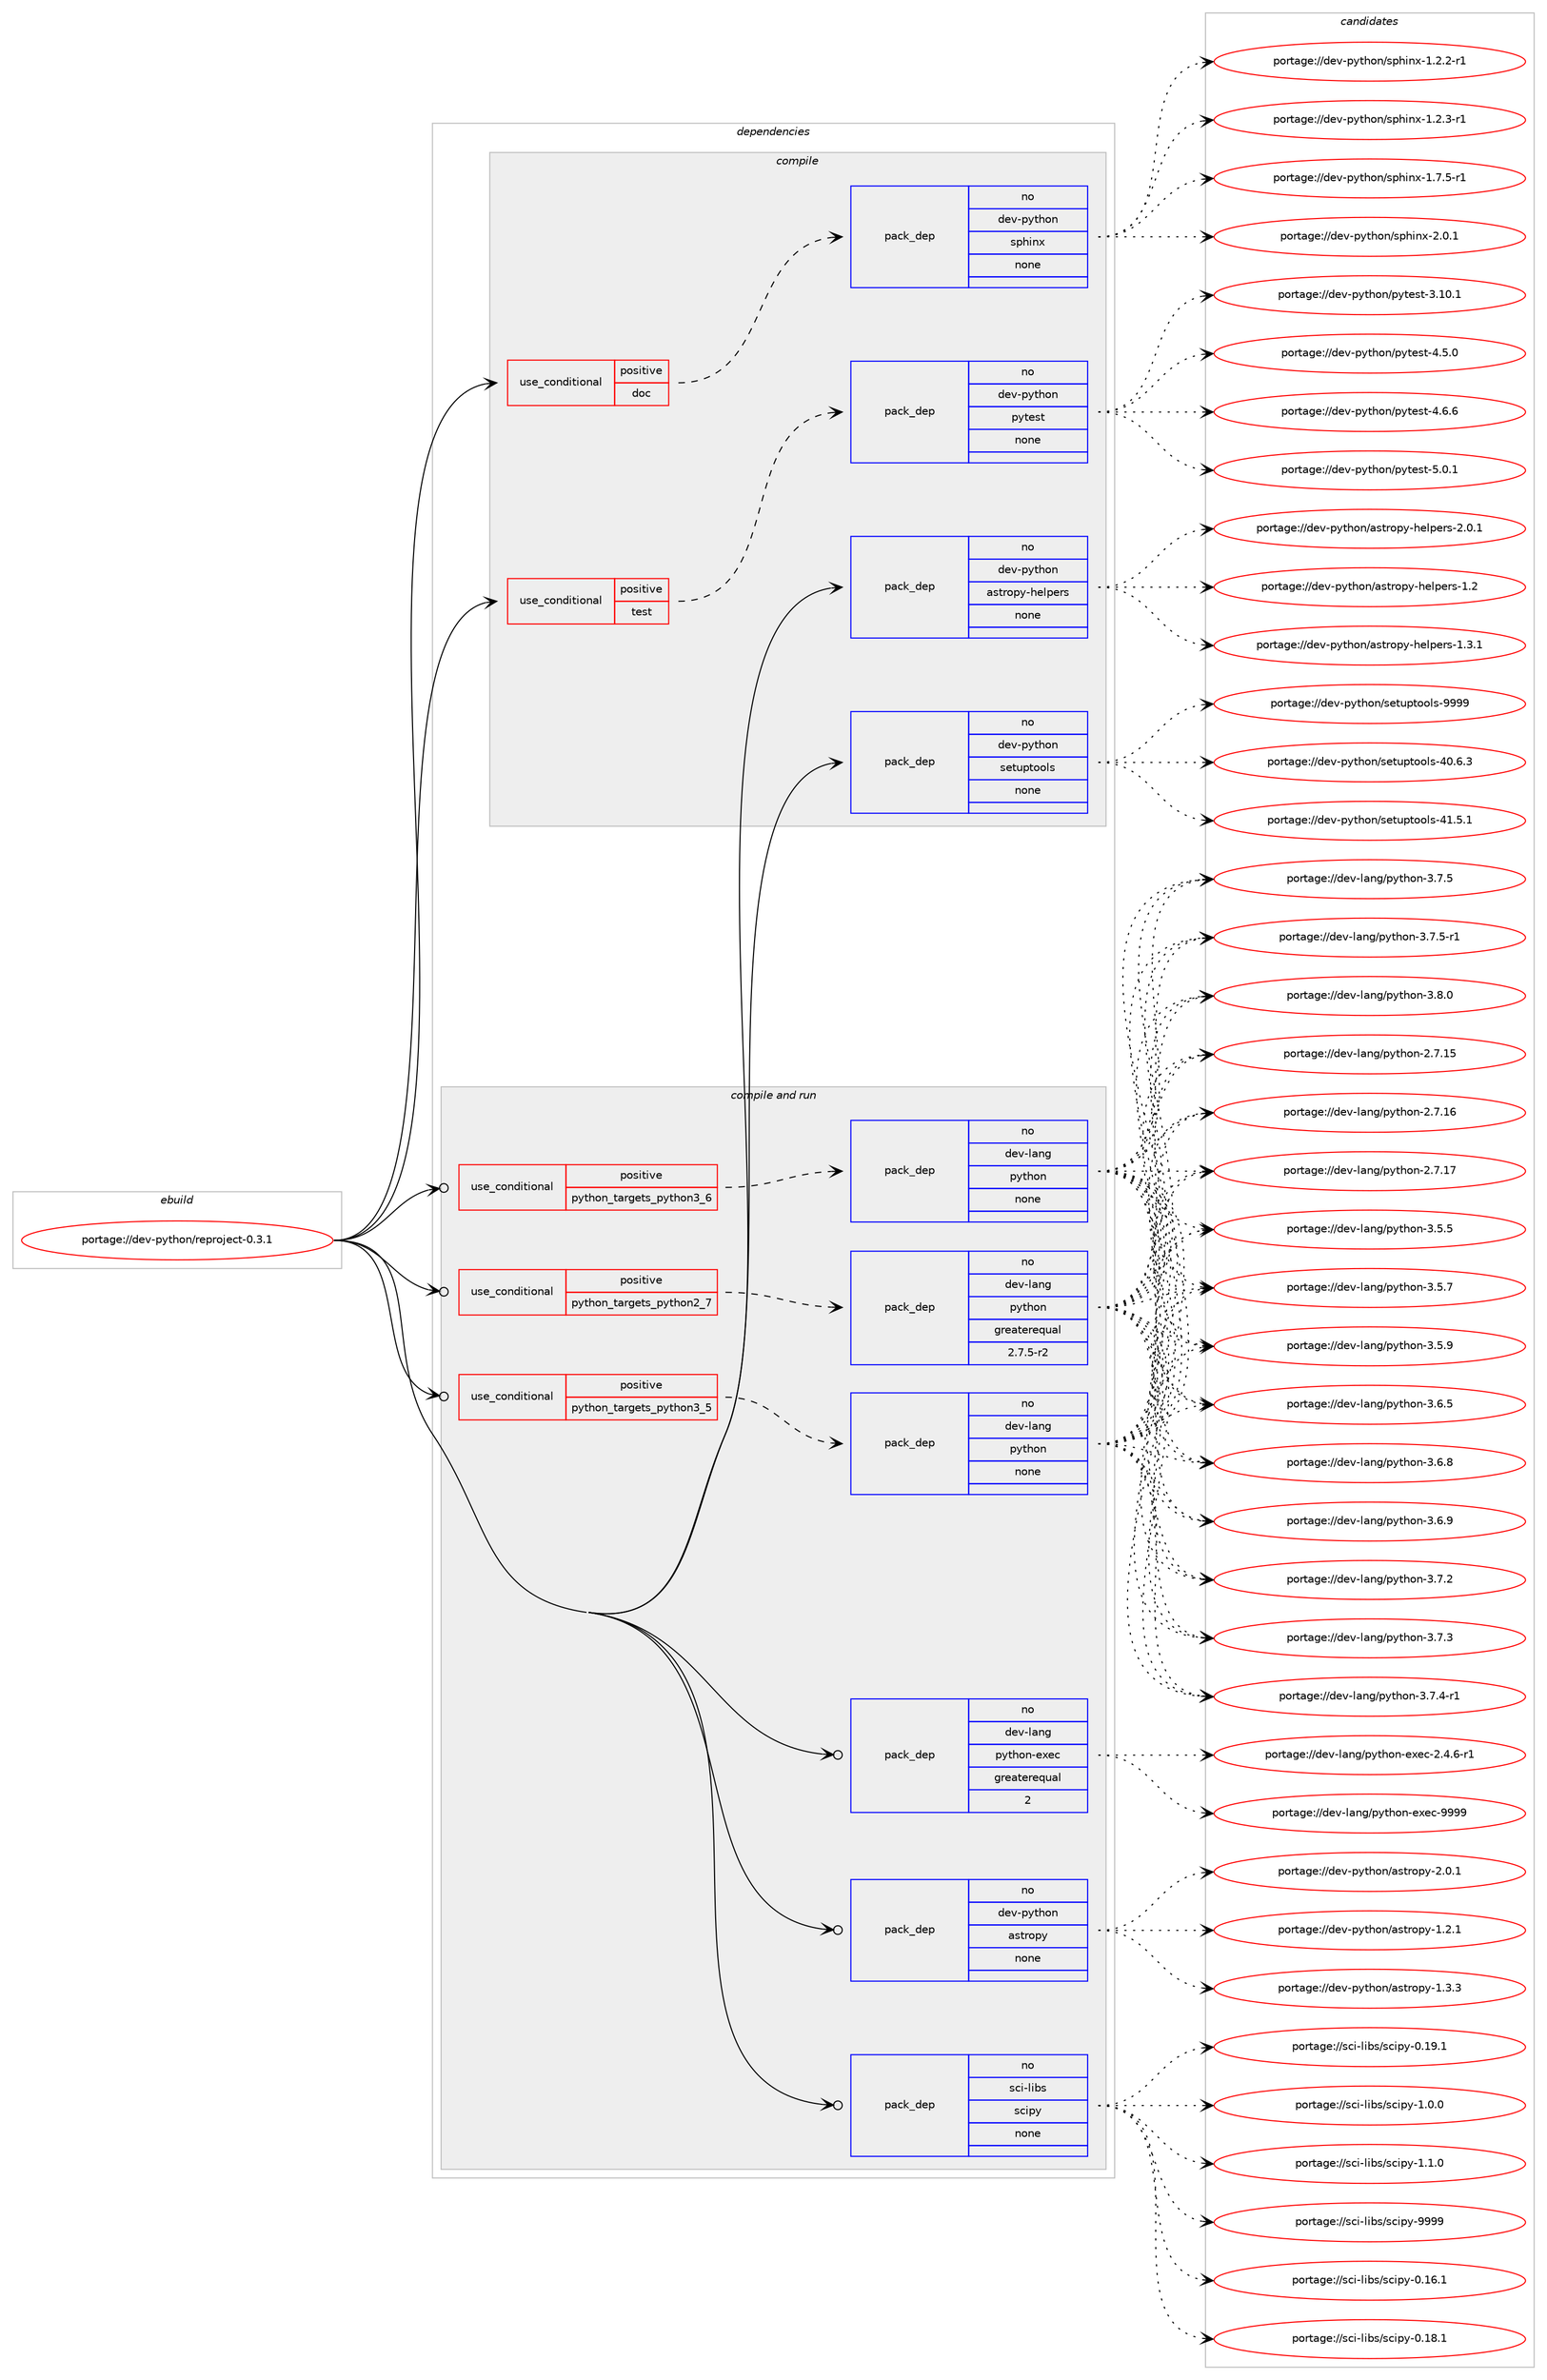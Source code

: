 digraph prolog {

# *************
# Graph options
# *************

newrank=true;
concentrate=true;
compound=true;
graph [rankdir=LR,fontname=Helvetica,fontsize=10,ranksep=1.5];#, ranksep=2.5, nodesep=0.2];
edge  [arrowhead=vee];
node  [fontname=Helvetica,fontsize=10];

# **********
# The ebuild
# **********

subgraph cluster_leftcol {
color=gray;
label=<<i>ebuild</i>>;
id [label="portage://dev-python/reproject-0.3.1", color=red, width=4, href="../dev-python/reproject-0.3.1.svg"];
}

# ****************
# The dependencies
# ****************

subgraph cluster_midcol {
color=gray;
label=<<i>dependencies</i>>;
subgraph cluster_compile {
fillcolor="#eeeeee";
style=filled;
label=<<i>compile</i>>;
subgraph cond37914 {
dependency170108 [label=<<TABLE BORDER="0" CELLBORDER="1" CELLSPACING="0" CELLPADDING="4"><TR><TD ROWSPAN="3" CELLPADDING="10">use_conditional</TD></TR><TR><TD>positive</TD></TR><TR><TD>doc</TD></TR></TABLE>>, shape=none, color=red];
subgraph pack128791 {
dependency170109 [label=<<TABLE BORDER="0" CELLBORDER="1" CELLSPACING="0" CELLPADDING="4" WIDTH="220"><TR><TD ROWSPAN="6" CELLPADDING="30">pack_dep</TD></TR><TR><TD WIDTH="110">no</TD></TR><TR><TD>dev-python</TD></TR><TR><TD>sphinx</TD></TR><TR><TD>none</TD></TR><TR><TD></TD></TR></TABLE>>, shape=none, color=blue];
}
dependency170108:e -> dependency170109:w [weight=20,style="dashed",arrowhead="vee"];
}
id:e -> dependency170108:w [weight=20,style="solid",arrowhead="vee"];
subgraph cond37915 {
dependency170110 [label=<<TABLE BORDER="0" CELLBORDER="1" CELLSPACING="0" CELLPADDING="4"><TR><TD ROWSPAN="3" CELLPADDING="10">use_conditional</TD></TR><TR><TD>positive</TD></TR><TR><TD>test</TD></TR></TABLE>>, shape=none, color=red];
subgraph pack128792 {
dependency170111 [label=<<TABLE BORDER="0" CELLBORDER="1" CELLSPACING="0" CELLPADDING="4" WIDTH="220"><TR><TD ROWSPAN="6" CELLPADDING="30">pack_dep</TD></TR><TR><TD WIDTH="110">no</TD></TR><TR><TD>dev-python</TD></TR><TR><TD>pytest</TD></TR><TR><TD>none</TD></TR><TR><TD></TD></TR></TABLE>>, shape=none, color=blue];
}
dependency170110:e -> dependency170111:w [weight=20,style="dashed",arrowhead="vee"];
}
id:e -> dependency170110:w [weight=20,style="solid",arrowhead="vee"];
subgraph pack128793 {
dependency170112 [label=<<TABLE BORDER="0" CELLBORDER="1" CELLSPACING="0" CELLPADDING="4" WIDTH="220"><TR><TD ROWSPAN="6" CELLPADDING="30">pack_dep</TD></TR><TR><TD WIDTH="110">no</TD></TR><TR><TD>dev-python</TD></TR><TR><TD>astropy-helpers</TD></TR><TR><TD>none</TD></TR><TR><TD></TD></TR></TABLE>>, shape=none, color=blue];
}
id:e -> dependency170112:w [weight=20,style="solid",arrowhead="vee"];
subgraph pack128794 {
dependency170113 [label=<<TABLE BORDER="0" CELLBORDER="1" CELLSPACING="0" CELLPADDING="4" WIDTH="220"><TR><TD ROWSPAN="6" CELLPADDING="30">pack_dep</TD></TR><TR><TD WIDTH="110">no</TD></TR><TR><TD>dev-python</TD></TR><TR><TD>setuptools</TD></TR><TR><TD>none</TD></TR><TR><TD></TD></TR></TABLE>>, shape=none, color=blue];
}
id:e -> dependency170113:w [weight=20,style="solid",arrowhead="vee"];
}
subgraph cluster_compileandrun {
fillcolor="#eeeeee";
style=filled;
label=<<i>compile and run</i>>;
subgraph cond37916 {
dependency170114 [label=<<TABLE BORDER="0" CELLBORDER="1" CELLSPACING="0" CELLPADDING="4"><TR><TD ROWSPAN="3" CELLPADDING="10">use_conditional</TD></TR><TR><TD>positive</TD></TR><TR><TD>python_targets_python2_7</TD></TR></TABLE>>, shape=none, color=red];
subgraph pack128795 {
dependency170115 [label=<<TABLE BORDER="0" CELLBORDER="1" CELLSPACING="0" CELLPADDING="4" WIDTH="220"><TR><TD ROWSPAN="6" CELLPADDING="30">pack_dep</TD></TR><TR><TD WIDTH="110">no</TD></TR><TR><TD>dev-lang</TD></TR><TR><TD>python</TD></TR><TR><TD>greaterequal</TD></TR><TR><TD>2.7.5-r2</TD></TR></TABLE>>, shape=none, color=blue];
}
dependency170114:e -> dependency170115:w [weight=20,style="dashed",arrowhead="vee"];
}
id:e -> dependency170114:w [weight=20,style="solid",arrowhead="odotvee"];
subgraph cond37917 {
dependency170116 [label=<<TABLE BORDER="0" CELLBORDER="1" CELLSPACING="0" CELLPADDING="4"><TR><TD ROWSPAN="3" CELLPADDING="10">use_conditional</TD></TR><TR><TD>positive</TD></TR><TR><TD>python_targets_python3_5</TD></TR></TABLE>>, shape=none, color=red];
subgraph pack128796 {
dependency170117 [label=<<TABLE BORDER="0" CELLBORDER="1" CELLSPACING="0" CELLPADDING="4" WIDTH="220"><TR><TD ROWSPAN="6" CELLPADDING="30">pack_dep</TD></TR><TR><TD WIDTH="110">no</TD></TR><TR><TD>dev-lang</TD></TR><TR><TD>python</TD></TR><TR><TD>none</TD></TR><TR><TD></TD></TR></TABLE>>, shape=none, color=blue];
}
dependency170116:e -> dependency170117:w [weight=20,style="dashed",arrowhead="vee"];
}
id:e -> dependency170116:w [weight=20,style="solid",arrowhead="odotvee"];
subgraph cond37918 {
dependency170118 [label=<<TABLE BORDER="0" CELLBORDER="1" CELLSPACING="0" CELLPADDING="4"><TR><TD ROWSPAN="3" CELLPADDING="10">use_conditional</TD></TR><TR><TD>positive</TD></TR><TR><TD>python_targets_python3_6</TD></TR></TABLE>>, shape=none, color=red];
subgraph pack128797 {
dependency170119 [label=<<TABLE BORDER="0" CELLBORDER="1" CELLSPACING="0" CELLPADDING="4" WIDTH="220"><TR><TD ROWSPAN="6" CELLPADDING="30">pack_dep</TD></TR><TR><TD WIDTH="110">no</TD></TR><TR><TD>dev-lang</TD></TR><TR><TD>python</TD></TR><TR><TD>none</TD></TR><TR><TD></TD></TR></TABLE>>, shape=none, color=blue];
}
dependency170118:e -> dependency170119:w [weight=20,style="dashed",arrowhead="vee"];
}
id:e -> dependency170118:w [weight=20,style="solid",arrowhead="odotvee"];
subgraph pack128798 {
dependency170120 [label=<<TABLE BORDER="0" CELLBORDER="1" CELLSPACING="0" CELLPADDING="4" WIDTH="220"><TR><TD ROWSPAN="6" CELLPADDING="30">pack_dep</TD></TR><TR><TD WIDTH="110">no</TD></TR><TR><TD>dev-lang</TD></TR><TR><TD>python-exec</TD></TR><TR><TD>greaterequal</TD></TR><TR><TD>2</TD></TR></TABLE>>, shape=none, color=blue];
}
id:e -> dependency170120:w [weight=20,style="solid",arrowhead="odotvee"];
subgraph pack128799 {
dependency170121 [label=<<TABLE BORDER="0" CELLBORDER="1" CELLSPACING="0" CELLPADDING="4" WIDTH="220"><TR><TD ROWSPAN="6" CELLPADDING="30">pack_dep</TD></TR><TR><TD WIDTH="110">no</TD></TR><TR><TD>dev-python</TD></TR><TR><TD>astropy</TD></TR><TR><TD>none</TD></TR><TR><TD></TD></TR></TABLE>>, shape=none, color=blue];
}
id:e -> dependency170121:w [weight=20,style="solid",arrowhead="odotvee"];
subgraph pack128800 {
dependency170122 [label=<<TABLE BORDER="0" CELLBORDER="1" CELLSPACING="0" CELLPADDING="4" WIDTH="220"><TR><TD ROWSPAN="6" CELLPADDING="30">pack_dep</TD></TR><TR><TD WIDTH="110">no</TD></TR><TR><TD>sci-libs</TD></TR><TR><TD>scipy</TD></TR><TR><TD>none</TD></TR><TR><TD></TD></TR></TABLE>>, shape=none, color=blue];
}
id:e -> dependency170122:w [weight=20,style="solid",arrowhead="odotvee"];
}
subgraph cluster_run {
fillcolor="#eeeeee";
style=filled;
label=<<i>run</i>>;
}
}

# **************
# The candidates
# **************

subgraph cluster_choices {
rank=same;
color=gray;
label=<<i>candidates</i>>;

subgraph choice128791 {
color=black;
nodesep=1;
choiceportage10010111845112121116104111110471151121041051101204549465046504511449 [label="portage://dev-python/sphinx-1.2.2-r1", color=red, width=4,href="../dev-python/sphinx-1.2.2-r1.svg"];
choiceportage10010111845112121116104111110471151121041051101204549465046514511449 [label="portage://dev-python/sphinx-1.2.3-r1", color=red, width=4,href="../dev-python/sphinx-1.2.3-r1.svg"];
choiceportage10010111845112121116104111110471151121041051101204549465546534511449 [label="portage://dev-python/sphinx-1.7.5-r1", color=red, width=4,href="../dev-python/sphinx-1.7.5-r1.svg"];
choiceportage1001011184511212111610411111047115112104105110120455046484649 [label="portage://dev-python/sphinx-2.0.1", color=red, width=4,href="../dev-python/sphinx-2.0.1.svg"];
dependency170109:e -> choiceportage10010111845112121116104111110471151121041051101204549465046504511449:w [style=dotted,weight="100"];
dependency170109:e -> choiceportage10010111845112121116104111110471151121041051101204549465046514511449:w [style=dotted,weight="100"];
dependency170109:e -> choiceportage10010111845112121116104111110471151121041051101204549465546534511449:w [style=dotted,weight="100"];
dependency170109:e -> choiceportage1001011184511212111610411111047115112104105110120455046484649:w [style=dotted,weight="100"];
}
subgraph choice128792 {
color=black;
nodesep=1;
choiceportage100101118451121211161041111104711212111610111511645514649484649 [label="portage://dev-python/pytest-3.10.1", color=red, width=4,href="../dev-python/pytest-3.10.1.svg"];
choiceportage1001011184511212111610411111047112121116101115116455246534648 [label="portage://dev-python/pytest-4.5.0", color=red, width=4,href="../dev-python/pytest-4.5.0.svg"];
choiceportage1001011184511212111610411111047112121116101115116455246544654 [label="portage://dev-python/pytest-4.6.6", color=red, width=4,href="../dev-python/pytest-4.6.6.svg"];
choiceportage1001011184511212111610411111047112121116101115116455346484649 [label="portage://dev-python/pytest-5.0.1", color=red, width=4,href="../dev-python/pytest-5.0.1.svg"];
dependency170111:e -> choiceportage100101118451121211161041111104711212111610111511645514649484649:w [style=dotted,weight="100"];
dependency170111:e -> choiceportage1001011184511212111610411111047112121116101115116455246534648:w [style=dotted,weight="100"];
dependency170111:e -> choiceportage1001011184511212111610411111047112121116101115116455246544654:w [style=dotted,weight="100"];
dependency170111:e -> choiceportage1001011184511212111610411111047112121116101115116455346484649:w [style=dotted,weight="100"];
}
subgraph choice128793 {
color=black;
nodesep=1;
choiceportage1001011184511212111610411111047971151161141111121214510410110811210111411545494650 [label="portage://dev-python/astropy-helpers-1.2", color=red, width=4,href="../dev-python/astropy-helpers-1.2.svg"];
choiceportage10010111845112121116104111110479711511611411111212145104101108112101114115454946514649 [label="portage://dev-python/astropy-helpers-1.3.1", color=red, width=4,href="../dev-python/astropy-helpers-1.3.1.svg"];
choiceportage10010111845112121116104111110479711511611411111212145104101108112101114115455046484649 [label="portage://dev-python/astropy-helpers-2.0.1", color=red, width=4,href="../dev-python/astropy-helpers-2.0.1.svg"];
dependency170112:e -> choiceportage1001011184511212111610411111047971151161141111121214510410110811210111411545494650:w [style=dotted,weight="100"];
dependency170112:e -> choiceportage10010111845112121116104111110479711511611411111212145104101108112101114115454946514649:w [style=dotted,weight="100"];
dependency170112:e -> choiceportage10010111845112121116104111110479711511611411111212145104101108112101114115455046484649:w [style=dotted,weight="100"];
}
subgraph choice128794 {
color=black;
nodesep=1;
choiceportage100101118451121211161041111104711510111611711211611111110811545524846544651 [label="portage://dev-python/setuptools-40.6.3", color=red, width=4,href="../dev-python/setuptools-40.6.3.svg"];
choiceportage100101118451121211161041111104711510111611711211611111110811545524946534649 [label="portage://dev-python/setuptools-41.5.1", color=red, width=4,href="../dev-python/setuptools-41.5.1.svg"];
choiceportage10010111845112121116104111110471151011161171121161111111081154557575757 [label="portage://dev-python/setuptools-9999", color=red, width=4,href="../dev-python/setuptools-9999.svg"];
dependency170113:e -> choiceportage100101118451121211161041111104711510111611711211611111110811545524846544651:w [style=dotted,weight="100"];
dependency170113:e -> choiceportage100101118451121211161041111104711510111611711211611111110811545524946534649:w [style=dotted,weight="100"];
dependency170113:e -> choiceportage10010111845112121116104111110471151011161171121161111111081154557575757:w [style=dotted,weight="100"];
}
subgraph choice128795 {
color=black;
nodesep=1;
choiceportage10010111845108971101034711212111610411111045504655464953 [label="portage://dev-lang/python-2.7.15", color=red, width=4,href="../dev-lang/python-2.7.15.svg"];
choiceportage10010111845108971101034711212111610411111045504655464954 [label="portage://dev-lang/python-2.7.16", color=red, width=4,href="../dev-lang/python-2.7.16.svg"];
choiceportage10010111845108971101034711212111610411111045504655464955 [label="portage://dev-lang/python-2.7.17", color=red, width=4,href="../dev-lang/python-2.7.17.svg"];
choiceportage100101118451089711010347112121116104111110455146534653 [label="portage://dev-lang/python-3.5.5", color=red, width=4,href="../dev-lang/python-3.5.5.svg"];
choiceportage100101118451089711010347112121116104111110455146534655 [label="portage://dev-lang/python-3.5.7", color=red, width=4,href="../dev-lang/python-3.5.7.svg"];
choiceportage100101118451089711010347112121116104111110455146534657 [label="portage://dev-lang/python-3.5.9", color=red, width=4,href="../dev-lang/python-3.5.9.svg"];
choiceportage100101118451089711010347112121116104111110455146544653 [label="portage://dev-lang/python-3.6.5", color=red, width=4,href="../dev-lang/python-3.6.5.svg"];
choiceportage100101118451089711010347112121116104111110455146544656 [label="portage://dev-lang/python-3.6.8", color=red, width=4,href="../dev-lang/python-3.6.8.svg"];
choiceportage100101118451089711010347112121116104111110455146544657 [label="portage://dev-lang/python-3.6.9", color=red, width=4,href="../dev-lang/python-3.6.9.svg"];
choiceportage100101118451089711010347112121116104111110455146554650 [label="portage://dev-lang/python-3.7.2", color=red, width=4,href="../dev-lang/python-3.7.2.svg"];
choiceportage100101118451089711010347112121116104111110455146554651 [label="portage://dev-lang/python-3.7.3", color=red, width=4,href="../dev-lang/python-3.7.3.svg"];
choiceportage1001011184510897110103471121211161041111104551465546524511449 [label="portage://dev-lang/python-3.7.4-r1", color=red, width=4,href="../dev-lang/python-3.7.4-r1.svg"];
choiceportage100101118451089711010347112121116104111110455146554653 [label="portage://dev-lang/python-3.7.5", color=red, width=4,href="../dev-lang/python-3.7.5.svg"];
choiceportage1001011184510897110103471121211161041111104551465546534511449 [label="portage://dev-lang/python-3.7.5-r1", color=red, width=4,href="../dev-lang/python-3.7.5-r1.svg"];
choiceportage100101118451089711010347112121116104111110455146564648 [label="portage://dev-lang/python-3.8.0", color=red, width=4,href="../dev-lang/python-3.8.0.svg"];
dependency170115:e -> choiceportage10010111845108971101034711212111610411111045504655464953:w [style=dotted,weight="100"];
dependency170115:e -> choiceportage10010111845108971101034711212111610411111045504655464954:w [style=dotted,weight="100"];
dependency170115:e -> choiceportage10010111845108971101034711212111610411111045504655464955:w [style=dotted,weight="100"];
dependency170115:e -> choiceportage100101118451089711010347112121116104111110455146534653:w [style=dotted,weight="100"];
dependency170115:e -> choiceportage100101118451089711010347112121116104111110455146534655:w [style=dotted,weight="100"];
dependency170115:e -> choiceportage100101118451089711010347112121116104111110455146534657:w [style=dotted,weight="100"];
dependency170115:e -> choiceportage100101118451089711010347112121116104111110455146544653:w [style=dotted,weight="100"];
dependency170115:e -> choiceportage100101118451089711010347112121116104111110455146544656:w [style=dotted,weight="100"];
dependency170115:e -> choiceportage100101118451089711010347112121116104111110455146544657:w [style=dotted,weight="100"];
dependency170115:e -> choiceportage100101118451089711010347112121116104111110455146554650:w [style=dotted,weight="100"];
dependency170115:e -> choiceportage100101118451089711010347112121116104111110455146554651:w [style=dotted,weight="100"];
dependency170115:e -> choiceportage1001011184510897110103471121211161041111104551465546524511449:w [style=dotted,weight="100"];
dependency170115:e -> choiceportage100101118451089711010347112121116104111110455146554653:w [style=dotted,weight="100"];
dependency170115:e -> choiceportage1001011184510897110103471121211161041111104551465546534511449:w [style=dotted,weight="100"];
dependency170115:e -> choiceportage100101118451089711010347112121116104111110455146564648:w [style=dotted,weight="100"];
}
subgraph choice128796 {
color=black;
nodesep=1;
choiceportage10010111845108971101034711212111610411111045504655464953 [label="portage://dev-lang/python-2.7.15", color=red, width=4,href="../dev-lang/python-2.7.15.svg"];
choiceportage10010111845108971101034711212111610411111045504655464954 [label="portage://dev-lang/python-2.7.16", color=red, width=4,href="../dev-lang/python-2.7.16.svg"];
choiceportage10010111845108971101034711212111610411111045504655464955 [label="portage://dev-lang/python-2.7.17", color=red, width=4,href="../dev-lang/python-2.7.17.svg"];
choiceportage100101118451089711010347112121116104111110455146534653 [label="portage://dev-lang/python-3.5.5", color=red, width=4,href="../dev-lang/python-3.5.5.svg"];
choiceportage100101118451089711010347112121116104111110455146534655 [label="portage://dev-lang/python-3.5.7", color=red, width=4,href="../dev-lang/python-3.5.7.svg"];
choiceportage100101118451089711010347112121116104111110455146534657 [label="portage://dev-lang/python-3.5.9", color=red, width=4,href="../dev-lang/python-3.5.9.svg"];
choiceportage100101118451089711010347112121116104111110455146544653 [label="portage://dev-lang/python-3.6.5", color=red, width=4,href="../dev-lang/python-3.6.5.svg"];
choiceportage100101118451089711010347112121116104111110455146544656 [label="portage://dev-lang/python-3.6.8", color=red, width=4,href="../dev-lang/python-3.6.8.svg"];
choiceportage100101118451089711010347112121116104111110455146544657 [label="portage://dev-lang/python-3.6.9", color=red, width=4,href="../dev-lang/python-3.6.9.svg"];
choiceportage100101118451089711010347112121116104111110455146554650 [label="portage://dev-lang/python-3.7.2", color=red, width=4,href="../dev-lang/python-3.7.2.svg"];
choiceportage100101118451089711010347112121116104111110455146554651 [label="portage://dev-lang/python-3.7.3", color=red, width=4,href="../dev-lang/python-3.7.3.svg"];
choiceportage1001011184510897110103471121211161041111104551465546524511449 [label="portage://dev-lang/python-3.7.4-r1", color=red, width=4,href="../dev-lang/python-3.7.4-r1.svg"];
choiceportage100101118451089711010347112121116104111110455146554653 [label="portage://dev-lang/python-3.7.5", color=red, width=4,href="../dev-lang/python-3.7.5.svg"];
choiceportage1001011184510897110103471121211161041111104551465546534511449 [label="portage://dev-lang/python-3.7.5-r1", color=red, width=4,href="../dev-lang/python-3.7.5-r1.svg"];
choiceportage100101118451089711010347112121116104111110455146564648 [label="portage://dev-lang/python-3.8.0", color=red, width=4,href="../dev-lang/python-3.8.0.svg"];
dependency170117:e -> choiceportage10010111845108971101034711212111610411111045504655464953:w [style=dotted,weight="100"];
dependency170117:e -> choiceportage10010111845108971101034711212111610411111045504655464954:w [style=dotted,weight="100"];
dependency170117:e -> choiceportage10010111845108971101034711212111610411111045504655464955:w [style=dotted,weight="100"];
dependency170117:e -> choiceportage100101118451089711010347112121116104111110455146534653:w [style=dotted,weight="100"];
dependency170117:e -> choiceportage100101118451089711010347112121116104111110455146534655:w [style=dotted,weight="100"];
dependency170117:e -> choiceportage100101118451089711010347112121116104111110455146534657:w [style=dotted,weight="100"];
dependency170117:e -> choiceportage100101118451089711010347112121116104111110455146544653:w [style=dotted,weight="100"];
dependency170117:e -> choiceportage100101118451089711010347112121116104111110455146544656:w [style=dotted,weight="100"];
dependency170117:e -> choiceportage100101118451089711010347112121116104111110455146544657:w [style=dotted,weight="100"];
dependency170117:e -> choiceportage100101118451089711010347112121116104111110455146554650:w [style=dotted,weight="100"];
dependency170117:e -> choiceportage100101118451089711010347112121116104111110455146554651:w [style=dotted,weight="100"];
dependency170117:e -> choiceportage1001011184510897110103471121211161041111104551465546524511449:w [style=dotted,weight="100"];
dependency170117:e -> choiceportage100101118451089711010347112121116104111110455146554653:w [style=dotted,weight="100"];
dependency170117:e -> choiceportage1001011184510897110103471121211161041111104551465546534511449:w [style=dotted,weight="100"];
dependency170117:e -> choiceportage100101118451089711010347112121116104111110455146564648:w [style=dotted,weight="100"];
}
subgraph choice128797 {
color=black;
nodesep=1;
choiceportage10010111845108971101034711212111610411111045504655464953 [label="portage://dev-lang/python-2.7.15", color=red, width=4,href="../dev-lang/python-2.7.15.svg"];
choiceportage10010111845108971101034711212111610411111045504655464954 [label="portage://dev-lang/python-2.7.16", color=red, width=4,href="../dev-lang/python-2.7.16.svg"];
choiceportage10010111845108971101034711212111610411111045504655464955 [label="portage://dev-lang/python-2.7.17", color=red, width=4,href="../dev-lang/python-2.7.17.svg"];
choiceportage100101118451089711010347112121116104111110455146534653 [label="portage://dev-lang/python-3.5.5", color=red, width=4,href="../dev-lang/python-3.5.5.svg"];
choiceportage100101118451089711010347112121116104111110455146534655 [label="portage://dev-lang/python-3.5.7", color=red, width=4,href="../dev-lang/python-3.5.7.svg"];
choiceportage100101118451089711010347112121116104111110455146534657 [label="portage://dev-lang/python-3.5.9", color=red, width=4,href="../dev-lang/python-3.5.9.svg"];
choiceportage100101118451089711010347112121116104111110455146544653 [label="portage://dev-lang/python-3.6.5", color=red, width=4,href="../dev-lang/python-3.6.5.svg"];
choiceportage100101118451089711010347112121116104111110455146544656 [label="portage://dev-lang/python-3.6.8", color=red, width=4,href="../dev-lang/python-3.6.8.svg"];
choiceportage100101118451089711010347112121116104111110455146544657 [label="portage://dev-lang/python-3.6.9", color=red, width=4,href="../dev-lang/python-3.6.9.svg"];
choiceportage100101118451089711010347112121116104111110455146554650 [label="portage://dev-lang/python-3.7.2", color=red, width=4,href="../dev-lang/python-3.7.2.svg"];
choiceportage100101118451089711010347112121116104111110455146554651 [label="portage://dev-lang/python-3.7.3", color=red, width=4,href="../dev-lang/python-3.7.3.svg"];
choiceportage1001011184510897110103471121211161041111104551465546524511449 [label="portage://dev-lang/python-3.7.4-r1", color=red, width=4,href="../dev-lang/python-3.7.4-r1.svg"];
choiceportage100101118451089711010347112121116104111110455146554653 [label="portage://dev-lang/python-3.7.5", color=red, width=4,href="../dev-lang/python-3.7.5.svg"];
choiceportage1001011184510897110103471121211161041111104551465546534511449 [label="portage://dev-lang/python-3.7.5-r1", color=red, width=4,href="../dev-lang/python-3.7.5-r1.svg"];
choiceportage100101118451089711010347112121116104111110455146564648 [label="portage://dev-lang/python-3.8.0", color=red, width=4,href="../dev-lang/python-3.8.0.svg"];
dependency170119:e -> choiceportage10010111845108971101034711212111610411111045504655464953:w [style=dotted,weight="100"];
dependency170119:e -> choiceportage10010111845108971101034711212111610411111045504655464954:w [style=dotted,weight="100"];
dependency170119:e -> choiceportage10010111845108971101034711212111610411111045504655464955:w [style=dotted,weight="100"];
dependency170119:e -> choiceportage100101118451089711010347112121116104111110455146534653:w [style=dotted,weight="100"];
dependency170119:e -> choiceportage100101118451089711010347112121116104111110455146534655:w [style=dotted,weight="100"];
dependency170119:e -> choiceportage100101118451089711010347112121116104111110455146534657:w [style=dotted,weight="100"];
dependency170119:e -> choiceportage100101118451089711010347112121116104111110455146544653:w [style=dotted,weight="100"];
dependency170119:e -> choiceportage100101118451089711010347112121116104111110455146544656:w [style=dotted,weight="100"];
dependency170119:e -> choiceportage100101118451089711010347112121116104111110455146544657:w [style=dotted,weight="100"];
dependency170119:e -> choiceportage100101118451089711010347112121116104111110455146554650:w [style=dotted,weight="100"];
dependency170119:e -> choiceportage100101118451089711010347112121116104111110455146554651:w [style=dotted,weight="100"];
dependency170119:e -> choiceportage1001011184510897110103471121211161041111104551465546524511449:w [style=dotted,weight="100"];
dependency170119:e -> choiceportage100101118451089711010347112121116104111110455146554653:w [style=dotted,weight="100"];
dependency170119:e -> choiceportage1001011184510897110103471121211161041111104551465546534511449:w [style=dotted,weight="100"];
dependency170119:e -> choiceportage100101118451089711010347112121116104111110455146564648:w [style=dotted,weight="100"];
}
subgraph choice128798 {
color=black;
nodesep=1;
choiceportage10010111845108971101034711212111610411111045101120101994550465246544511449 [label="portage://dev-lang/python-exec-2.4.6-r1", color=red, width=4,href="../dev-lang/python-exec-2.4.6-r1.svg"];
choiceportage10010111845108971101034711212111610411111045101120101994557575757 [label="portage://dev-lang/python-exec-9999", color=red, width=4,href="../dev-lang/python-exec-9999.svg"];
dependency170120:e -> choiceportage10010111845108971101034711212111610411111045101120101994550465246544511449:w [style=dotted,weight="100"];
dependency170120:e -> choiceportage10010111845108971101034711212111610411111045101120101994557575757:w [style=dotted,weight="100"];
}
subgraph choice128799 {
color=black;
nodesep=1;
choiceportage100101118451121211161041111104797115116114111112121454946504649 [label="portage://dev-python/astropy-1.2.1", color=red, width=4,href="../dev-python/astropy-1.2.1.svg"];
choiceportage100101118451121211161041111104797115116114111112121454946514651 [label="portage://dev-python/astropy-1.3.3", color=red, width=4,href="../dev-python/astropy-1.3.3.svg"];
choiceportage100101118451121211161041111104797115116114111112121455046484649 [label="portage://dev-python/astropy-2.0.1", color=red, width=4,href="../dev-python/astropy-2.0.1.svg"];
dependency170121:e -> choiceportage100101118451121211161041111104797115116114111112121454946504649:w [style=dotted,weight="100"];
dependency170121:e -> choiceportage100101118451121211161041111104797115116114111112121454946514651:w [style=dotted,weight="100"];
dependency170121:e -> choiceportage100101118451121211161041111104797115116114111112121455046484649:w [style=dotted,weight="100"];
}
subgraph choice128800 {
color=black;
nodesep=1;
choiceportage115991054510810598115471159910511212145484649544649 [label="portage://sci-libs/scipy-0.16.1", color=red, width=4,href="../sci-libs/scipy-0.16.1.svg"];
choiceportage115991054510810598115471159910511212145484649564649 [label="portage://sci-libs/scipy-0.18.1", color=red, width=4,href="../sci-libs/scipy-0.18.1.svg"];
choiceportage115991054510810598115471159910511212145484649574649 [label="portage://sci-libs/scipy-0.19.1", color=red, width=4,href="../sci-libs/scipy-0.19.1.svg"];
choiceportage1159910545108105981154711599105112121454946484648 [label="portage://sci-libs/scipy-1.0.0", color=red, width=4,href="../sci-libs/scipy-1.0.0.svg"];
choiceportage1159910545108105981154711599105112121454946494648 [label="portage://sci-libs/scipy-1.1.0", color=red, width=4,href="../sci-libs/scipy-1.1.0.svg"];
choiceportage11599105451081059811547115991051121214557575757 [label="portage://sci-libs/scipy-9999", color=red, width=4,href="../sci-libs/scipy-9999.svg"];
dependency170122:e -> choiceportage115991054510810598115471159910511212145484649544649:w [style=dotted,weight="100"];
dependency170122:e -> choiceportage115991054510810598115471159910511212145484649564649:w [style=dotted,weight="100"];
dependency170122:e -> choiceportage115991054510810598115471159910511212145484649574649:w [style=dotted,weight="100"];
dependency170122:e -> choiceportage1159910545108105981154711599105112121454946484648:w [style=dotted,weight="100"];
dependency170122:e -> choiceportage1159910545108105981154711599105112121454946494648:w [style=dotted,weight="100"];
dependency170122:e -> choiceportage11599105451081059811547115991051121214557575757:w [style=dotted,weight="100"];
}
}

}
